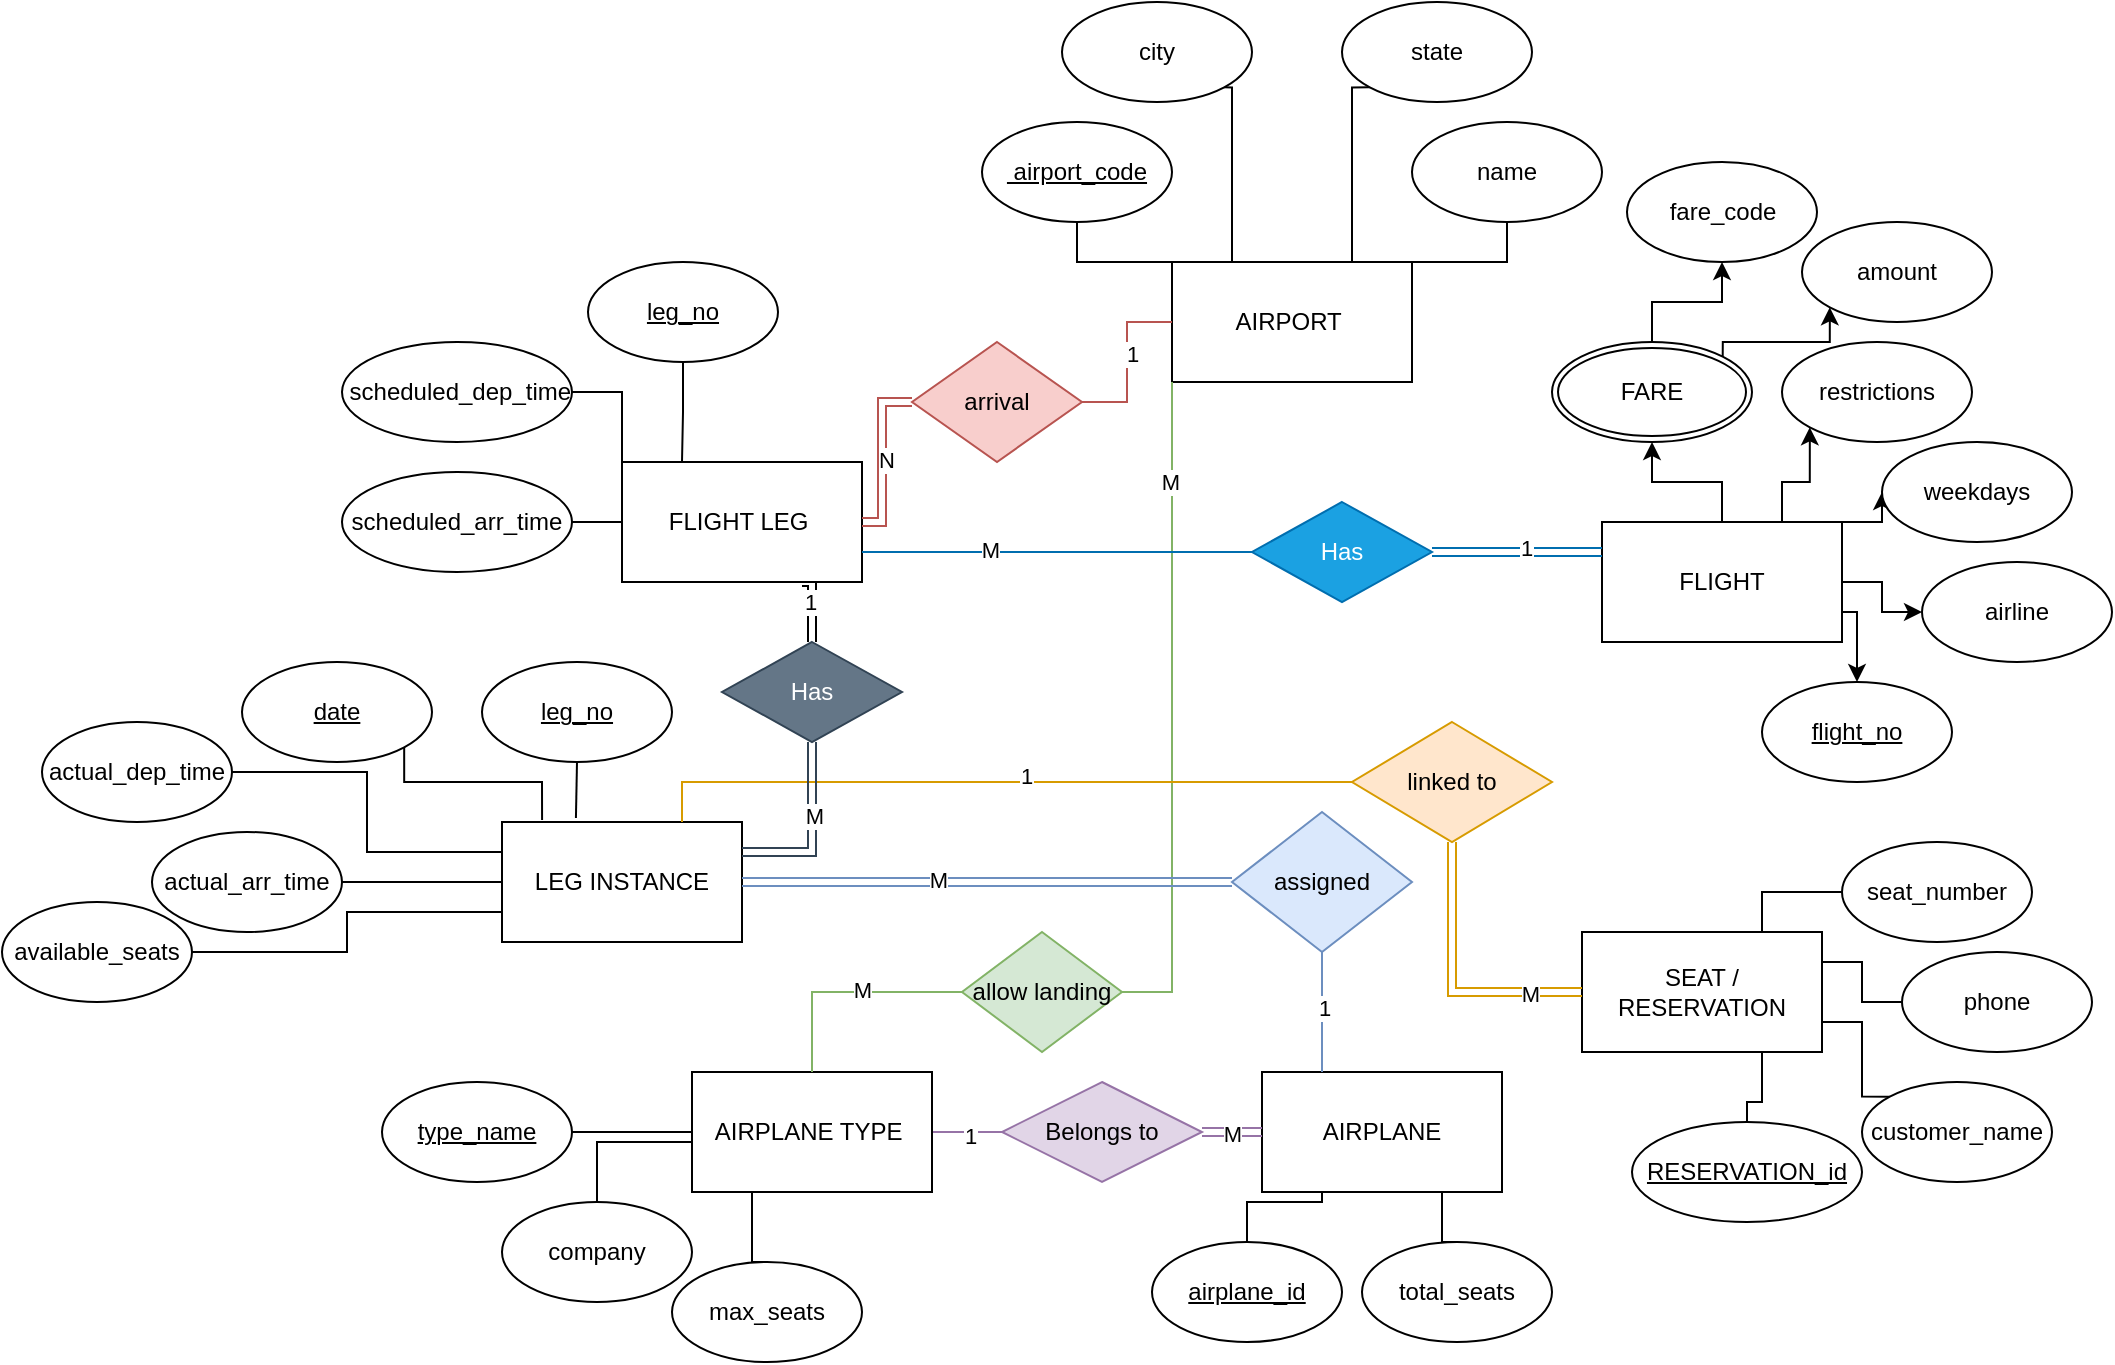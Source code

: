 <mxfile version="27.0.6">
  <diagram name="Page-1" id="v_bWLvmWUgUF8t8omoqA">
    <mxGraphModel dx="2268" dy="1886" grid="1" gridSize="10" guides="1" tooltips="1" connect="1" arrows="1" fold="1" page="1" pageScale="1" pageWidth="850" pageHeight="1100" math="0" shadow="0">
      <root>
        <mxCell id="0" />
        <mxCell id="1" parent="0" />
        <mxCell id="Awra2Gltxtuhl-s47uvy-1" value="AIRPORT&amp;nbsp;" style="rounded=0;whiteSpace=wrap;html=1;" vertex="1" parent="1">
          <mxGeometry x="365" y="90" width="120" height="60" as="geometry" />
        </mxCell>
        <mxCell id="Awra2Gltxtuhl-s47uvy-2" value="AIRPLANE" style="rounded=0;whiteSpace=wrap;html=1;" vertex="1" parent="1">
          <mxGeometry x="410" y="495" width="120" height="60" as="geometry" />
        </mxCell>
        <mxCell id="Awra2Gltxtuhl-s47uvy-105" style="edgeStyle=orthogonalEdgeStyle;rounded=0;orthogonalLoop=1;jettySize=auto;html=1;exitX=0.75;exitY=1;exitDx=0;exitDy=0;entryX=0.5;entryY=0;entryDx=0;entryDy=0;endArrow=none;startFill=0;shape=link;" edge="1" parent="1" source="Awra2Gltxtuhl-s47uvy-3" target="Awra2Gltxtuhl-s47uvy-104">
          <mxGeometry relative="1" as="geometry" />
        </mxCell>
        <mxCell id="Awra2Gltxtuhl-s47uvy-111" value="1" style="edgeLabel;html=1;align=center;verticalAlign=middle;resizable=0;points=[];" vertex="1" connectable="0" parent="Awra2Gltxtuhl-s47uvy-105">
          <mxGeometry x="-0.143" y="-1" relative="1" as="geometry">
            <mxPoint as="offset" />
          </mxGeometry>
        </mxCell>
        <mxCell id="Awra2Gltxtuhl-s47uvy-3" value="FLIGHT LEG&amp;nbsp;" style="rounded=0;whiteSpace=wrap;html=1;" vertex="1" parent="1">
          <mxGeometry x="90" y="190" width="120" height="60" as="geometry" />
        </mxCell>
        <mxCell id="Awra2Gltxtuhl-s47uvy-99" style="edgeStyle=orthogonalEdgeStyle;rounded=0;orthogonalLoop=1;jettySize=auto;html=1;exitX=1;exitY=0.5;exitDx=0;exitDy=0;entryX=0;entryY=0.5;entryDx=0;entryDy=0;endArrow=none;startFill=0;fillColor=#e1d5e7;strokeColor=#9673a6;" edge="1" parent="1" source="Awra2Gltxtuhl-s47uvy-4" target="Awra2Gltxtuhl-s47uvy-96">
          <mxGeometry relative="1" as="geometry" />
        </mxCell>
        <mxCell id="Awra2Gltxtuhl-s47uvy-116" value="1" style="edgeLabel;html=1;align=center;verticalAlign=middle;resizable=0;points=[];" vertex="1" connectable="0" parent="Awra2Gltxtuhl-s47uvy-99">
          <mxGeometry x="0.086" y="-2" relative="1" as="geometry">
            <mxPoint as="offset" />
          </mxGeometry>
        </mxCell>
        <mxCell id="Awra2Gltxtuhl-s47uvy-4" value="AIRPLANE TYPE&amp;nbsp;" style="rounded=0;whiteSpace=wrap;html=1;" vertex="1" parent="1">
          <mxGeometry x="125" y="495" width="120" height="60" as="geometry" />
        </mxCell>
        <mxCell id="Awra2Gltxtuhl-s47uvy-73" style="edgeStyle=orthogonalEdgeStyle;rounded=0;orthogonalLoop=1;jettySize=auto;html=1;exitX=0.5;exitY=0;exitDx=0;exitDy=0;entryX=0.5;entryY=1;entryDx=0;entryDy=0;" edge="1" parent="1" source="Awra2Gltxtuhl-s47uvy-5" target="Awra2Gltxtuhl-s47uvy-72">
          <mxGeometry relative="1" as="geometry" />
        </mxCell>
        <mxCell id="Awra2Gltxtuhl-s47uvy-74" style="edgeStyle=orthogonalEdgeStyle;rounded=0;orthogonalLoop=1;jettySize=auto;html=1;exitX=0.75;exitY=0;exitDx=0;exitDy=0;entryX=0;entryY=1;entryDx=0;entryDy=0;" edge="1" parent="1" source="Awra2Gltxtuhl-s47uvy-5" target="Awra2Gltxtuhl-s47uvy-70">
          <mxGeometry relative="1" as="geometry" />
        </mxCell>
        <mxCell id="Awra2Gltxtuhl-s47uvy-75" style="edgeStyle=orthogonalEdgeStyle;rounded=0;orthogonalLoop=1;jettySize=auto;html=1;exitX=1;exitY=0;exitDx=0;exitDy=0;entryX=0;entryY=0.5;entryDx=0;entryDy=0;" edge="1" parent="1" source="Awra2Gltxtuhl-s47uvy-5" target="Awra2Gltxtuhl-s47uvy-69">
          <mxGeometry relative="1" as="geometry" />
        </mxCell>
        <mxCell id="Awra2Gltxtuhl-s47uvy-76" style="edgeStyle=orthogonalEdgeStyle;rounded=0;orthogonalLoop=1;jettySize=auto;html=1;exitX=1;exitY=0.5;exitDx=0;exitDy=0;entryX=0;entryY=0.5;entryDx=0;entryDy=0;" edge="1" parent="1" source="Awra2Gltxtuhl-s47uvy-5" target="Awra2Gltxtuhl-s47uvy-68">
          <mxGeometry relative="1" as="geometry" />
        </mxCell>
        <mxCell id="Awra2Gltxtuhl-s47uvy-77" style="edgeStyle=orthogonalEdgeStyle;rounded=0;orthogonalLoop=1;jettySize=auto;html=1;exitX=1;exitY=0.75;exitDx=0;exitDy=0;entryX=0.5;entryY=0;entryDx=0;entryDy=0;" edge="1" parent="1" source="Awra2Gltxtuhl-s47uvy-5" target="Awra2Gltxtuhl-s47uvy-67">
          <mxGeometry relative="1" as="geometry" />
        </mxCell>
        <mxCell id="Awra2Gltxtuhl-s47uvy-5" value="FLIGHT" style="rounded=0;whiteSpace=wrap;html=1;" vertex="1" parent="1">
          <mxGeometry x="580" y="220" width="120" height="60" as="geometry" />
        </mxCell>
        <mxCell id="Awra2Gltxtuhl-s47uvy-6" value="SEAT / RESERVATION" style="rounded=0;whiteSpace=wrap;html=1;" vertex="1" parent="1">
          <mxGeometry x="570" y="425" width="120" height="60" as="geometry" />
        </mxCell>
        <mxCell id="Awra2Gltxtuhl-s47uvy-7" value="LEG INSTANCE" style="rounded=0;whiteSpace=wrap;html=1;" vertex="1" parent="1">
          <mxGeometry x="30" y="370" width="120" height="60" as="geometry" />
        </mxCell>
        <mxCell id="Awra2Gltxtuhl-s47uvy-18" style="edgeStyle=orthogonalEdgeStyle;rounded=0;orthogonalLoop=1;jettySize=auto;html=1;exitX=0;exitY=1;exitDx=0;exitDy=0;entryX=0.75;entryY=0;entryDx=0;entryDy=0;endArrow=none;startFill=0;" edge="1" parent="1" source="Awra2Gltxtuhl-s47uvy-10" target="Awra2Gltxtuhl-s47uvy-1">
          <mxGeometry relative="1" as="geometry">
            <Array as="points">
              <mxPoint x="455" y="3" />
            </Array>
          </mxGeometry>
        </mxCell>
        <mxCell id="Awra2Gltxtuhl-s47uvy-10" value="state" style="ellipse;whiteSpace=wrap;html=1;" vertex="1" parent="1">
          <mxGeometry x="450" y="-40" width="95" height="50" as="geometry" />
        </mxCell>
        <mxCell id="Awra2Gltxtuhl-s47uvy-17" style="edgeStyle=orthogonalEdgeStyle;rounded=0;orthogonalLoop=1;jettySize=auto;html=1;exitX=1;exitY=1;exitDx=0;exitDy=0;entryX=0.25;entryY=0;entryDx=0;entryDy=0;endArrow=none;startFill=0;" edge="1" parent="1" source="Awra2Gltxtuhl-s47uvy-11" target="Awra2Gltxtuhl-s47uvy-1">
          <mxGeometry relative="1" as="geometry">
            <Array as="points">
              <mxPoint x="395" y="3" />
            </Array>
          </mxGeometry>
        </mxCell>
        <mxCell id="Awra2Gltxtuhl-s47uvy-11" value="city" style="ellipse;whiteSpace=wrap;html=1;" vertex="1" parent="1">
          <mxGeometry x="310" y="-40" width="95" height="50" as="geometry" />
        </mxCell>
        <mxCell id="Awra2Gltxtuhl-s47uvy-14" style="edgeStyle=orthogonalEdgeStyle;rounded=0;orthogonalLoop=1;jettySize=auto;html=1;exitX=0.5;exitY=1;exitDx=0;exitDy=0;entryX=0;entryY=0;entryDx=0;entryDy=0;endArrow=none;startFill=0;" edge="1" parent="1" source="Awra2Gltxtuhl-s47uvy-12" target="Awra2Gltxtuhl-s47uvy-1">
          <mxGeometry relative="1" as="geometry" />
        </mxCell>
        <mxCell id="Awra2Gltxtuhl-s47uvy-12" value="&amp;nbsp;airport_code" style="ellipse;whiteSpace=wrap;html=1;fontStyle=4" vertex="1" parent="1">
          <mxGeometry x="270" y="20" width="95" height="50" as="geometry" />
        </mxCell>
        <mxCell id="Awra2Gltxtuhl-s47uvy-19" style="edgeStyle=orthogonalEdgeStyle;rounded=0;orthogonalLoop=1;jettySize=auto;html=1;exitX=0.5;exitY=1;exitDx=0;exitDy=0;entryX=1;entryY=0;entryDx=0;entryDy=0;endArrow=none;startFill=0;" edge="1" parent="1" source="Awra2Gltxtuhl-s47uvy-13" target="Awra2Gltxtuhl-s47uvy-1">
          <mxGeometry relative="1" as="geometry" />
        </mxCell>
        <mxCell id="Awra2Gltxtuhl-s47uvy-13" value="name" style="ellipse;whiteSpace=wrap;html=1;" vertex="1" parent="1">
          <mxGeometry x="485" y="20" width="95" height="50" as="geometry" />
        </mxCell>
        <mxCell id="Awra2Gltxtuhl-s47uvy-26" style="edgeStyle=orthogonalEdgeStyle;rounded=0;orthogonalLoop=1;jettySize=auto;html=1;entryX=0;entryY=0.5;entryDx=0;entryDy=0;endArrow=none;startFill=0;" edge="1" parent="1" source="Awra2Gltxtuhl-s47uvy-20" target="Awra2Gltxtuhl-s47uvy-3">
          <mxGeometry relative="1" as="geometry" />
        </mxCell>
        <mxCell id="Awra2Gltxtuhl-s47uvy-20" value="scheduled_arr_time" style="ellipse;whiteSpace=wrap;html=1;" vertex="1" parent="1">
          <mxGeometry x="-50" y="195" width="115" height="50" as="geometry" />
        </mxCell>
        <mxCell id="Awra2Gltxtuhl-s47uvy-25" style="edgeStyle=orthogonalEdgeStyle;rounded=0;orthogonalLoop=1;jettySize=auto;html=1;entryX=0;entryY=0;entryDx=0;entryDy=0;endArrow=none;startFill=0;" edge="1" parent="1" source="Awra2Gltxtuhl-s47uvy-21" target="Awra2Gltxtuhl-s47uvy-3">
          <mxGeometry relative="1" as="geometry" />
        </mxCell>
        <mxCell id="Awra2Gltxtuhl-s47uvy-21" value="&amp;nbsp;scheduled_dep_time" style="ellipse;whiteSpace=wrap;html=1;" vertex="1" parent="1">
          <mxGeometry x="-50" y="130" width="115" height="50" as="geometry" />
        </mxCell>
        <mxCell id="Awra2Gltxtuhl-s47uvy-24" style="edgeStyle=orthogonalEdgeStyle;rounded=0;orthogonalLoop=1;jettySize=auto;html=1;exitX=0.5;exitY=1;exitDx=0;exitDy=0;entryX=0.25;entryY=0;entryDx=0;entryDy=0;endArrow=none;startFill=0;" edge="1" parent="1" source="Awra2Gltxtuhl-s47uvy-22" target="Awra2Gltxtuhl-s47uvy-3">
          <mxGeometry relative="1" as="geometry" />
        </mxCell>
        <mxCell id="Awra2Gltxtuhl-s47uvy-22" value="leg_no" style="ellipse;whiteSpace=wrap;html=1;fontStyle=4" vertex="1" parent="1">
          <mxGeometry x="73" y="90" width="95" height="50" as="geometry" />
        </mxCell>
        <mxCell id="Awra2Gltxtuhl-s47uvy-40" style="edgeStyle=orthogonalEdgeStyle;rounded=0;orthogonalLoop=1;jettySize=auto;html=1;entryX=0;entryY=0.5;entryDx=0;entryDy=0;endArrow=none;startFill=0;" edge="1" parent="1" source="Awra2Gltxtuhl-s47uvy-27" target="Awra2Gltxtuhl-s47uvy-7">
          <mxGeometry relative="1" as="geometry" />
        </mxCell>
        <mxCell id="Awra2Gltxtuhl-s47uvy-27" value="actual_arr_time" style="ellipse;whiteSpace=wrap;html=1;" vertex="1" parent="1">
          <mxGeometry x="-145" y="375" width="95" height="50" as="geometry" />
        </mxCell>
        <mxCell id="Awra2Gltxtuhl-s47uvy-41" style="edgeStyle=orthogonalEdgeStyle;rounded=0;orthogonalLoop=1;jettySize=auto;html=1;entryX=0;entryY=0.75;entryDx=0;entryDy=0;endArrow=none;startFill=0;" edge="1" parent="1" source="Awra2Gltxtuhl-s47uvy-28" target="Awra2Gltxtuhl-s47uvy-7">
          <mxGeometry relative="1" as="geometry" />
        </mxCell>
        <mxCell id="Awra2Gltxtuhl-s47uvy-28" value="available_seats" style="ellipse;whiteSpace=wrap;html=1;" vertex="1" parent="1">
          <mxGeometry x="-220" y="410" width="95" height="50" as="geometry" />
        </mxCell>
        <mxCell id="Awra2Gltxtuhl-s47uvy-39" style="edgeStyle=orthogonalEdgeStyle;rounded=0;orthogonalLoop=1;jettySize=auto;html=1;entryX=0;entryY=0.25;entryDx=0;entryDy=0;endArrow=none;startFill=0;" edge="1" parent="1" source="Awra2Gltxtuhl-s47uvy-29" target="Awra2Gltxtuhl-s47uvy-7">
          <mxGeometry relative="1" as="geometry" />
        </mxCell>
        <mxCell id="Awra2Gltxtuhl-s47uvy-29" value="actual_dep_time" style="ellipse;whiteSpace=wrap;html=1;" vertex="1" parent="1">
          <mxGeometry x="-200" y="320" width="95" height="50" as="geometry" />
        </mxCell>
        <mxCell id="Awra2Gltxtuhl-s47uvy-30" value="&lt;u&gt;leg_no&lt;/u&gt;" style="ellipse;whiteSpace=wrap;html=1;" vertex="1" parent="1">
          <mxGeometry x="20" y="290" width="95" height="50" as="geometry" />
        </mxCell>
        <mxCell id="Awra2Gltxtuhl-s47uvy-31" value="&lt;u&gt;date&lt;/u&gt;" style="ellipse;whiteSpace=wrap;html=1;" vertex="1" parent="1">
          <mxGeometry x="-100" y="290" width="95" height="50" as="geometry" />
        </mxCell>
        <mxCell id="Awra2Gltxtuhl-s47uvy-46" style="edgeStyle=orthogonalEdgeStyle;rounded=0;orthogonalLoop=1;jettySize=auto;html=1;exitX=0.5;exitY=0;exitDx=0;exitDy=0;entryX=0.25;entryY=1;entryDx=0;entryDy=0;endArrow=none;startFill=0;" edge="1" parent="1" source="Awra2Gltxtuhl-s47uvy-32" target="Awra2Gltxtuhl-s47uvy-4">
          <mxGeometry relative="1" as="geometry" />
        </mxCell>
        <mxCell id="Awra2Gltxtuhl-s47uvy-32" value="max_seats" style="ellipse;whiteSpace=wrap;html=1;" vertex="1" parent="1">
          <mxGeometry x="115" y="590" width="95" height="50" as="geometry" />
        </mxCell>
        <mxCell id="Awra2Gltxtuhl-s47uvy-49" style="edgeStyle=orthogonalEdgeStyle;rounded=0;orthogonalLoop=1;jettySize=auto;html=1;exitX=0.5;exitY=0;exitDx=0;exitDy=0;entryX=0;entryY=0.75;entryDx=0;entryDy=0;endArrow=none;startFill=0;" edge="1" parent="1" source="Awra2Gltxtuhl-s47uvy-33" target="Awra2Gltxtuhl-s47uvy-4">
          <mxGeometry relative="1" as="geometry">
            <Array as="points">
              <mxPoint x="78" y="530" />
            </Array>
          </mxGeometry>
        </mxCell>
        <mxCell id="Awra2Gltxtuhl-s47uvy-33" value="company" style="ellipse;whiteSpace=wrap;html=1;" vertex="1" parent="1">
          <mxGeometry x="30" y="560" width="95" height="50" as="geometry" />
        </mxCell>
        <mxCell id="Awra2Gltxtuhl-s47uvy-44" style="edgeStyle=orthogonalEdgeStyle;rounded=0;orthogonalLoop=1;jettySize=auto;html=1;exitX=1;exitY=0.5;exitDx=0;exitDy=0;entryX=0;entryY=0.5;entryDx=0;entryDy=0;endArrow=none;startFill=0;" edge="1" parent="1" source="Awra2Gltxtuhl-s47uvy-34" target="Awra2Gltxtuhl-s47uvy-4">
          <mxGeometry relative="1" as="geometry" />
        </mxCell>
        <mxCell id="Awra2Gltxtuhl-s47uvy-34" value="&lt;u&gt;type_name&lt;/u&gt;" style="ellipse;whiteSpace=wrap;html=1;" vertex="1" parent="1">
          <mxGeometry x="-30" y="500" width="95" height="50" as="geometry" />
        </mxCell>
        <mxCell id="Awra2Gltxtuhl-s47uvy-35" style="edgeStyle=orthogonalEdgeStyle;rounded=0;orthogonalLoop=1;jettySize=auto;html=1;exitX=0.5;exitY=1;exitDx=0;exitDy=0;entryX=0.308;entryY=-0.033;entryDx=0;entryDy=0;entryPerimeter=0;endArrow=none;startFill=0;" edge="1" parent="1" source="Awra2Gltxtuhl-s47uvy-30" target="Awra2Gltxtuhl-s47uvy-7">
          <mxGeometry relative="1" as="geometry" />
        </mxCell>
        <mxCell id="Awra2Gltxtuhl-s47uvy-36" style="edgeStyle=orthogonalEdgeStyle;rounded=0;orthogonalLoop=1;jettySize=auto;html=1;exitX=1;exitY=1;exitDx=0;exitDy=0;entryX=0.167;entryY=-0.017;entryDx=0;entryDy=0;entryPerimeter=0;endArrow=none;startFill=0;" edge="1" parent="1" source="Awra2Gltxtuhl-s47uvy-31" target="Awra2Gltxtuhl-s47uvy-7">
          <mxGeometry relative="1" as="geometry">
            <Array as="points">
              <mxPoint x="-19" y="350" />
              <mxPoint x="50" y="350" />
            </Array>
          </mxGeometry>
        </mxCell>
        <mxCell id="Awra2Gltxtuhl-s47uvy-54" style="edgeStyle=orthogonalEdgeStyle;rounded=0;orthogonalLoop=1;jettySize=auto;html=1;exitX=0.5;exitY=0;exitDx=0;exitDy=0;entryX=0.75;entryY=1;entryDx=0;entryDy=0;endArrow=none;startFill=0;" edge="1" parent="1" source="Awra2Gltxtuhl-s47uvy-50" target="Awra2Gltxtuhl-s47uvy-2">
          <mxGeometry relative="1" as="geometry" />
        </mxCell>
        <mxCell id="Awra2Gltxtuhl-s47uvy-50" value="total_seats" style="ellipse;whiteSpace=wrap;html=1;" vertex="1" parent="1">
          <mxGeometry x="460" y="580" width="95" height="50" as="geometry" />
        </mxCell>
        <mxCell id="Awra2Gltxtuhl-s47uvy-52" style="edgeStyle=orthogonalEdgeStyle;rounded=0;orthogonalLoop=1;jettySize=auto;html=1;exitX=0.5;exitY=0;exitDx=0;exitDy=0;entryX=0.25;entryY=1;entryDx=0;entryDy=0;endArrow=none;startFill=0;" edge="1" parent="1" source="Awra2Gltxtuhl-s47uvy-51" target="Awra2Gltxtuhl-s47uvy-2">
          <mxGeometry relative="1" as="geometry" />
        </mxCell>
        <mxCell id="Awra2Gltxtuhl-s47uvy-51" value="airplane_id" style="ellipse;whiteSpace=wrap;html=1;fontStyle=4" vertex="1" parent="1">
          <mxGeometry x="355" y="580" width="95" height="50" as="geometry" />
        </mxCell>
        <mxCell id="Awra2Gltxtuhl-s47uvy-64" style="edgeStyle=orthogonalEdgeStyle;rounded=0;orthogonalLoop=1;jettySize=auto;html=1;exitX=0;exitY=0;exitDx=0;exitDy=0;entryX=1;entryY=0.75;entryDx=0;entryDy=0;endArrow=none;startFill=0;" edge="1" parent="1" source="Awra2Gltxtuhl-s47uvy-55" target="Awra2Gltxtuhl-s47uvy-6">
          <mxGeometry relative="1" as="geometry">
            <Array as="points">
              <mxPoint x="710" y="507" />
              <mxPoint x="710" y="470" />
            </Array>
          </mxGeometry>
        </mxCell>
        <mxCell id="Awra2Gltxtuhl-s47uvy-55" value="customer_name" style="ellipse;whiteSpace=wrap;html=1;" vertex="1" parent="1">
          <mxGeometry x="710" y="500" width="95" height="50" as="geometry" />
        </mxCell>
        <mxCell id="Awra2Gltxtuhl-s47uvy-66" style="edgeStyle=orthogonalEdgeStyle;rounded=0;orthogonalLoop=1;jettySize=auto;html=1;exitX=0.5;exitY=0;exitDx=0;exitDy=0;entryX=0.75;entryY=1;entryDx=0;entryDy=0;endArrow=none;startFill=0;" edge="1" parent="1" source="Awra2Gltxtuhl-s47uvy-56" target="Awra2Gltxtuhl-s47uvy-6">
          <mxGeometry relative="1" as="geometry">
            <Array as="points">
              <mxPoint x="653" y="510" />
              <mxPoint x="660" y="510" />
            </Array>
          </mxGeometry>
        </mxCell>
        <mxCell id="Awra2Gltxtuhl-s47uvy-56" value="&lt;u&gt;RESERVATION_id&lt;/u&gt;" style="ellipse;whiteSpace=wrap;html=1;" vertex="1" parent="1">
          <mxGeometry x="595" y="520" width="115" height="50" as="geometry" />
        </mxCell>
        <mxCell id="Awra2Gltxtuhl-s47uvy-63" style="edgeStyle=orthogonalEdgeStyle;rounded=0;orthogonalLoop=1;jettySize=auto;html=1;exitX=0;exitY=0.5;exitDx=0;exitDy=0;entryX=1;entryY=0.25;entryDx=0;entryDy=0;endArrow=none;startFill=0;" edge="1" parent="1" source="Awra2Gltxtuhl-s47uvy-57" target="Awra2Gltxtuhl-s47uvy-6">
          <mxGeometry relative="1" as="geometry" />
        </mxCell>
        <mxCell id="Awra2Gltxtuhl-s47uvy-57" value="phone" style="ellipse;whiteSpace=wrap;html=1;" vertex="1" parent="1">
          <mxGeometry x="730" y="435" width="95" height="50" as="geometry" />
        </mxCell>
        <mxCell id="Awra2Gltxtuhl-s47uvy-61" style="edgeStyle=orthogonalEdgeStyle;rounded=0;orthogonalLoop=1;jettySize=auto;html=1;exitX=0;exitY=0.5;exitDx=0;exitDy=0;entryX=0.75;entryY=0;entryDx=0;entryDy=0;endArrow=none;startFill=0;" edge="1" parent="1" source="Awra2Gltxtuhl-s47uvy-60" target="Awra2Gltxtuhl-s47uvy-6">
          <mxGeometry relative="1" as="geometry" />
        </mxCell>
        <mxCell id="Awra2Gltxtuhl-s47uvy-60" value="seat_number" style="ellipse;whiteSpace=wrap;html=1;" vertex="1" parent="1">
          <mxGeometry x="700" y="380" width="95" height="50" as="geometry" />
        </mxCell>
        <mxCell id="Awra2Gltxtuhl-s47uvy-67" value="&lt;u&gt;flight_no&lt;/u&gt;" style="ellipse;whiteSpace=wrap;html=1;" vertex="1" parent="1">
          <mxGeometry x="660" y="300" width="95" height="50" as="geometry" />
        </mxCell>
        <mxCell id="Awra2Gltxtuhl-s47uvy-68" value="airline" style="ellipse;whiteSpace=wrap;html=1;" vertex="1" parent="1">
          <mxGeometry x="740" y="240" width="95" height="50" as="geometry" />
        </mxCell>
        <mxCell id="Awra2Gltxtuhl-s47uvy-69" value="weekdays" style="ellipse;whiteSpace=wrap;html=1;" vertex="1" parent="1">
          <mxGeometry x="720" y="180" width="95" height="50" as="geometry" />
        </mxCell>
        <mxCell id="Awra2Gltxtuhl-s47uvy-70" value="restrictions" style="ellipse;whiteSpace=wrap;html=1;" vertex="1" parent="1">
          <mxGeometry x="670" y="130" width="95" height="50" as="geometry" />
        </mxCell>
        <mxCell id="Awra2Gltxtuhl-s47uvy-80" style="edgeStyle=orthogonalEdgeStyle;rounded=0;orthogonalLoop=1;jettySize=auto;html=1;exitX=1;exitY=0;exitDx=0;exitDy=0;entryX=0;entryY=1;entryDx=0;entryDy=0;" edge="1" parent="1" source="Awra2Gltxtuhl-s47uvy-72" target="Awra2Gltxtuhl-s47uvy-78">
          <mxGeometry relative="1" as="geometry">
            <Array as="points">
              <mxPoint x="640" y="130" />
              <mxPoint x="694" y="130" />
            </Array>
          </mxGeometry>
        </mxCell>
        <mxCell id="Awra2Gltxtuhl-s47uvy-81" style="edgeStyle=orthogonalEdgeStyle;rounded=0;orthogonalLoop=1;jettySize=auto;html=1;exitX=0.5;exitY=0;exitDx=0;exitDy=0;entryX=0.5;entryY=1;entryDx=0;entryDy=0;" edge="1" parent="1" source="Awra2Gltxtuhl-s47uvy-72" target="Awra2Gltxtuhl-s47uvy-79">
          <mxGeometry relative="1" as="geometry" />
        </mxCell>
        <mxCell id="Awra2Gltxtuhl-s47uvy-72" value="FARE" style="ellipse;shape=doubleEllipse;margin=3;whiteSpace=wrap;html=1;align=center;" vertex="1" parent="1">
          <mxGeometry x="555" y="130" width="100" height="50" as="geometry" />
        </mxCell>
        <mxCell id="Awra2Gltxtuhl-s47uvy-78" value="amount" style="ellipse;whiteSpace=wrap;html=1;" vertex="1" parent="1">
          <mxGeometry x="680" y="70" width="95" height="50" as="geometry" />
        </mxCell>
        <mxCell id="Awra2Gltxtuhl-s47uvy-79" value="fare_code" style="ellipse;whiteSpace=wrap;html=1;" vertex="1" parent="1">
          <mxGeometry x="592.5" y="40" width="95" height="50" as="geometry" />
        </mxCell>
        <mxCell id="Awra2Gltxtuhl-s47uvy-83" style="edgeStyle=orthogonalEdgeStyle;rounded=0;orthogonalLoop=1;jettySize=auto;html=1;entryX=0;entryY=0.5;entryDx=0;entryDy=0;endArrow=none;startFill=0;fillColor=#f8cecc;strokeColor=#b85450;" edge="1" parent="1" source="Awra2Gltxtuhl-s47uvy-82" target="Awra2Gltxtuhl-s47uvy-1">
          <mxGeometry relative="1" as="geometry" />
        </mxCell>
        <mxCell id="Awra2Gltxtuhl-s47uvy-107" value="1" style="edgeLabel;html=1;align=center;verticalAlign=middle;resizable=0;points=[];" vertex="1" connectable="0" parent="Awra2Gltxtuhl-s47uvy-83">
          <mxGeometry x="0.094" y="-1" relative="1" as="geometry">
            <mxPoint x="1" as="offset" />
          </mxGeometry>
        </mxCell>
        <mxCell id="Awra2Gltxtuhl-s47uvy-84" style="edgeStyle=orthogonalEdgeStyle;rounded=0;orthogonalLoop=1;jettySize=auto;html=1;exitX=0;exitY=0.5;exitDx=0;exitDy=0;entryX=1;entryY=0.5;entryDx=0;entryDy=0;endArrow=none;startFill=0;fillColor=#f8cecc;strokeColor=#b85450;shape=link;" edge="1" parent="1" source="Awra2Gltxtuhl-s47uvy-82" target="Awra2Gltxtuhl-s47uvy-3">
          <mxGeometry relative="1" as="geometry">
            <Array as="points">
              <mxPoint x="220" y="160" />
              <mxPoint x="220" y="220" />
            </Array>
          </mxGeometry>
        </mxCell>
        <mxCell id="Awra2Gltxtuhl-s47uvy-108" value="N" style="edgeLabel;html=1;align=center;verticalAlign=middle;resizable=0;points=[];" vertex="1" connectable="0" parent="Awra2Gltxtuhl-s47uvy-84">
          <mxGeometry x="0.035" y="2" relative="1" as="geometry">
            <mxPoint as="offset" />
          </mxGeometry>
        </mxCell>
        <mxCell id="Awra2Gltxtuhl-s47uvy-82" value="arrival" style="shape=rhombus;perimeter=rhombusPerimeter;whiteSpace=wrap;html=1;align=center;fillColor=#f8cecc;strokeColor=#b85450;" vertex="1" parent="1">
          <mxGeometry x="235" y="130" width="85" height="60" as="geometry" />
        </mxCell>
        <mxCell id="Awra2Gltxtuhl-s47uvy-86" style="edgeStyle=orthogonalEdgeStyle;rounded=0;orthogonalLoop=1;jettySize=auto;html=1;entryX=0;entryY=1;entryDx=0;entryDy=0;endArrow=none;startFill=0;fillColor=#d5e8d4;strokeColor=#82b366;" edge="1" parent="1" source="Awra2Gltxtuhl-s47uvy-85" target="Awra2Gltxtuhl-s47uvy-1">
          <mxGeometry relative="1" as="geometry" />
        </mxCell>
        <mxCell id="Awra2Gltxtuhl-s47uvy-119" value="M" style="edgeLabel;html=1;align=center;verticalAlign=middle;resizable=0;points=[];" vertex="1" connectable="0" parent="Awra2Gltxtuhl-s47uvy-86">
          <mxGeometry x="0.697" y="1" relative="1" as="geometry">
            <mxPoint as="offset" />
          </mxGeometry>
        </mxCell>
        <mxCell id="Awra2Gltxtuhl-s47uvy-87" style="edgeStyle=orthogonalEdgeStyle;rounded=0;orthogonalLoop=1;jettySize=auto;html=1;exitX=0;exitY=0.5;exitDx=0;exitDy=0;entryX=0.5;entryY=0;entryDx=0;entryDy=0;endArrow=none;startFill=0;fillColor=#d5e8d4;strokeColor=#82b366;" edge="1" parent="1" source="Awra2Gltxtuhl-s47uvy-85" target="Awra2Gltxtuhl-s47uvy-4">
          <mxGeometry relative="1" as="geometry" />
        </mxCell>
        <mxCell id="Awra2Gltxtuhl-s47uvy-118" value="M" style="edgeLabel;html=1;align=center;verticalAlign=middle;resizable=0;points=[];" vertex="1" connectable="0" parent="Awra2Gltxtuhl-s47uvy-87">
          <mxGeometry x="-0.13" y="-1" relative="1" as="geometry">
            <mxPoint as="offset" />
          </mxGeometry>
        </mxCell>
        <mxCell id="Awra2Gltxtuhl-s47uvy-85" value=" allow landing" style="shape=rhombus;perimeter=rhombusPerimeter;whiteSpace=wrap;html=1;align=center;fillColor=#d5e8d4;strokeColor=#82b366;" vertex="1" parent="1">
          <mxGeometry x="260" y="425" width="80" height="60" as="geometry" />
        </mxCell>
        <mxCell id="Awra2Gltxtuhl-s47uvy-90" style="edgeStyle=orthogonalEdgeStyle;rounded=0;orthogonalLoop=1;jettySize=auto;html=1;exitX=0.5;exitY=1;exitDx=0;exitDy=0;entryX=0.25;entryY=0;entryDx=0;entryDy=0;endArrow=none;startFill=0;fillColor=#dae8fc;strokeColor=#6c8ebf;" edge="1" parent="1" source="Awra2Gltxtuhl-s47uvy-88" target="Awra2Gltxtuhl-s47uvy-2">
          <mxGeometry relative="1" as="geometry">
            <Array as="points">
              <mxPoint x="440" y="470" />
              <mxPoint x="440" y="470" />
            </Array>
          </mxGeometry>
        </mxCell>
        <mxCell id="Awra2Gltxtuhl-s47uvy-114" value="1" style="edgeLabel;html=1;align=center;verticalAlign=middle;resizable=0;points=[];" vertex="1" connectable="0" parent="Awra2Gltxtuhl-s47uvy-90">
          <mxGeometry x="-0.067" y="1" relative="1" as="geometry">
            <mxPoint as="offset" />
          </mxGeometry>
        </mxCell>
        <mxCell id="Awra2Gltxtuhl-s47uvy-93" style="edgeStyle=orthogonalEdgeStyle;rounded=0;orthogonalLoop=1;jettySize=auto;html=1;exitX=0;exitY=0.5;exitDx=0;exitDy=0;entryX=1;entryY=0.5;entryDx=0;entryDy=0;fillColor=#dae8fc;strokeColor=#6c8ebf;endArrow=none;startFill=0;shape=link;" edge="1" parent="1" source="Awra2Gltxtuhl-s47uvy-88" target="Awra2Gltxtuhl-s47uvy-7">
          <mxGeometry relative="1" as="geometry" />
        </mxCell>
        <mxCell id="Awra2Gltxtuhl-s47uvy-113" value="M" style="edgeLabel;html=1;align=center;verticalAlign=middle;resizable=0;points=[];" vertex="1" connectable="0" parent="Awra2Gltxtuhl-s47uvy-93">
          <mxGeometry x="0.2" y="-1" relative="1" as="geometry">
            <mxPoint as="offset" />
          </mxGeometry>
        </mxCell>
        <mxCell id="Awra2Gltxtuhl-s47uvy-88" value=" assigned" style="shape=rhombus;perimeter=rhombusPerimeter;whiteSpace=wrap;html=1;align=center;fillColor=#dae8fc;strokeColor=#6c8ebf;" vertex="1" parent="1">
          <mxGeometry x="395" y="365" width="90" height="70" as="geometry" />
        </mxCell>
        <mxCell id="Awra2Gltxtuhl-s47uvy-94" style="edgeStyle=orthogonalEdgeStyle;rounded=0;orthogonalLoop=1;jettySize=auto;html=1;entryX=0.75;entryY=0;entryDx=0;entryDy=0;endArrow=none;startFill=0;fillColor=#ffe6cc;strokeColor=#d79b00;" edge="1" parent="1" source="Awra2Gltxtuhl-s47uvy-92" target="Awra2Gltxtuhl-s47uvy-7">
          <mxGeometry relative="1" as="geometry" />
        </mxCell>
        <mxCell id="Awra2Gltxtuhl-s47uvy-120" value="1" style="edgeLabel;html=1;align=center;verticalAlign=middle;resizable=0;points=[];" vertex="1" connectable="0" parent="Awra2Gltxtuhl-s47uvy-94">
          <mxGeometry x="-0.082" y="-3" relative="1" as="geometry">
            <mxPoint as="offset" />
          </mxGeometry>
        </mxCell>
        <mxCell id="Awra2Gltxtuhl-s47uvy-95" style="edgeStyle=orthogonalEdgeStyle;rounded=0;orthogonalLoop=1;jettySize=auto;html=1;entryX=0;entryY=0.5;entryDx=0;entryDy=0;endArrow=none;startFill=0;fillColor=#ffe6cc;strokeColor=#d79b00;shape=link;" edge="1" parent="1" source="Awra2Gltxtuhl-s47uvy-92" target="Awra2Gltxtuhl-s47uvy-6">
          <mxGeometry relative="1" as="geometry">
            <Array as="points">
              <mxPoint x="505" y="455" />
            </Array>
          </mxGeometry>
        </mxCell>
        <mxCell id="Awra2Gltxtuhl-s47uvy-121" value="M" style="edgeLabel;html=1;align=center;verticalAlign=middle;resizable=0;points=[];" vertex="1" connectable="0" parent="Awra2Gltxtuhl-s47uvy-95">
          <mxGeometry x="0.629" y="-1" relative="1" as="geometry">
            <mxPoint as="offset" />
          </mxGeometry>
        </mxCell>
        <mxCell id="Awra2Gltxtuhl-s47uvy-92" value=" linked to" style="shape=rhombus;perimeter=rhombusPerimeter;whiteSpace=wrap;html=1;align=center;fillColor=#ffe6cc;strokeColor=#d79b00;" vertex="1" parent="1">
          <mxGeometry x="455" y="320" width="100" height="60" as="geometry" />
        </mxCell>
        <mxCell id="Awra2Gltxtuhl-s47uvy-100" style="edgeStyle=orthogonalEdgeStyle;rounded=0;orthogonalLoop=1;jettySize=auto;html=1;exitX=1;exitY=0.5;exitDx=0;exitDy=0;entryX=0;entryY=0.5;entryDx=0;entryDy=0;fillColor=#e1d5e7;strokeColor=#9673a6;endArrow=none;startFill=0;shape=link;" edge="1" parent="1" source="Awra2Gltxtuhl-s47uvy-96" target="Awra2Gltxtuhl-s47uvy-2">
          <mxGeometry relative="1" as="geometry" />
        </mxCell>
        <mxCell id="Awra2Gltxtuhl-s47uvy-115" value="M" style="edgeLabel;html=1;align=center;verticalAlign=middle;resizable=0;points=[];" vertex="1" connectable="0" parent="Awra2Gltxtuhl-s47uvy-100">
          <mxGeometry y="-1" relative="1" as="geometry">
            <mxPoint as="offset" />
          </mxGeometry>
        </mxCell>
        <mxCell id="Awra2Gltxtuhl-s47uvy-96" value="Belongs to" style="shape=rhombus;perimeter=rhombusPerimeter;whiteSpace=wrap;html=1;align=center;fillColor=#e1d5e7;strokeColor=#9673a6;" vertex="1" parent="1">
          <mxGeometry x="280" y="500" width="100" height="50" as="geometry" />
        </mxCell>
        <mxCell id="Awra2Gltxtuhl-s47uvy-102" style="edgeStyle=orthogonalEdgeStyle;rounded=0;orthogonalLoop=1;jettySize=auto;html=1;entryX=0;entryY=0.25;entryDx=0;entryDy=0;endArrow=none;startFill=0;fillColor=#1ba1e2;strokeColor=#006EAF;shape=link;" edge="1" parent="1" source="Awra2Gltxtuhl-s47uvy-101" target="Awra2Gltxtuhl-s47uvy-5">
          <mxGeometry relative="1" as="geometry" />
        </mxCell>
        <mxCell id="Awra2Gltxtuhl-s47uvy-109" value="1" style="edgeLabel;html=1;align=center;verticalAlign=middle;resizable=0;points=[];" vertex="1" connectable="0" parent="Awra2Gltxtuhl-s47uvy-102">
          <mxGeometry x="0.106" y="2" relative="1" as="geometry">
            <mxPoint as="offset" />
          </mxGeometry>
        </mxCell>
        <mxCell id="Awra2Gltxtuhl-s47uvy-103" style="edgeStyle=orthogonalEdgeStyle;rounded=0;orthogonalLoop=1;jettySize=auto;html=1;entryX=1;entryY=0.75;entryDx=0;entryDy=0;endArrow=none;startFill=0;fillColor=#1ba1e2;strokeColor=#006EAF;" edge="1" parent="1" source="Awra2Gltxtuhl-s47uvy-101" target="Awra2Gltxtuhl-s47uvy-3">
          <mxGeometry relative="1" as="geometry" />
        </mxCell>
        <mxCell id="Awra2Gltxtuhl-s47uvy-110" value="M" style="edgeLabel;html=1;align=center;verticalAlign=middle;resizable=0;points=[];" vertex="1" connectable="0" parent="Awra2Gltxtuhl-s47uvy-103">
          <mxGeometry x="0.344" y="-1" relative="1" as="geometry">
            <mxPoint as="offset" />
          </mxGeometry>
        </mxCell>
        <mxCell id="Awra2Gltxtuhl-s47uvy-101" value="Has" style="shape=rhombus;perimeter=rhombusPerimeter;whiteSpace=wrap;html=1;align=center;fillColor=#1ba1e2;fontColor=#ffffff;strokeColor=#006EAF;" vertex="1" parent="1">
          <mxGeometry x="405" y="210" width="90" height="50" as="geometry" />
        </mxCell>
        <mxCell id="Awra2Gltxtuhl-s47uvy-106" style="edgeStyle=orthogonalEdgeStyle;rounded=0;orthogonalLoop=1;jettySize=auto;html=1;exitX=0.5;exitY=1;exitDx=0;exitDy=0;entryX=1;entryY=0.25;entryDx=0;entryDy=0;endArrow=none;startFill=0;fillColor=#647687;strokeColor=#314354;shape=link;" edge="1" parent="1" source="Awra2Gltxtuhl-s47uvy-104" target="Awra2Gltxtuhl-s47uvy-7">
          <mxGeometry relative="1" as="geometry" />
        </mxCell>
        <mxCell id="Awra2Gltxtuhl-s47uvy-112" value="M" style="edgeLabel;html=1;align=center;verticalAlign=middle;resizable=0;points=[];" vertex="1" connectable="0" parent="Awra2Gltxtuhl-s47uvy-106">
          <mxGeometry x="-0.178" y="1" relative="1" as="geometry">
            <mxPoint as="offset" />
          </mxGeometry>
        </mxCell>
        <mxCell id="Awra2Gltxtuhl-s47uvy-104" value="Has" style="shape=rhombus;perimeter=rhombusPerimeter;whiteSpace=wrap;html=1;align=center;fillColor=#647687;fontColor=#ffffff;strokeColor=#314354;" vertex="1" parent="1">
          <mxGeometry x="140" y="280" width="90" height="50" as="geometry" />
        </mxCell>
      </root>
    </mxGraphModel>
  </diagram>
</mxfile>
